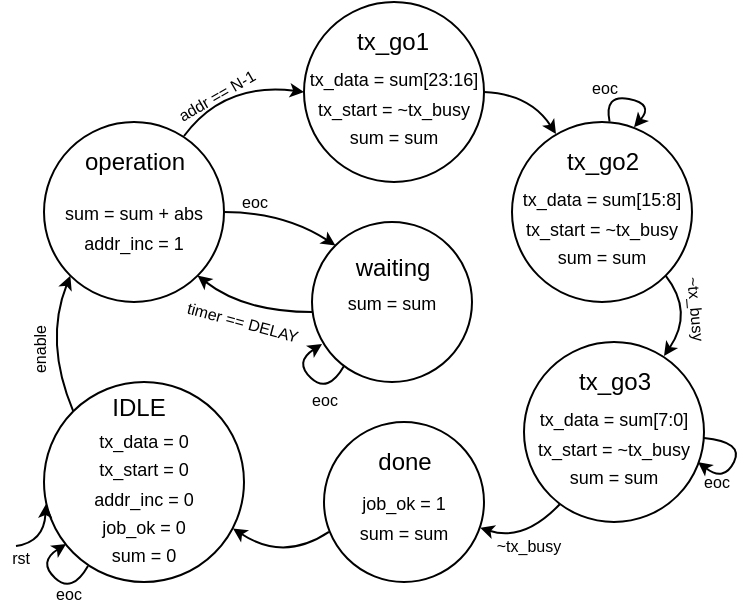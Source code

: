 <mxfile version="18.0.1" type="device"><diagram id="FJy5FRPqK0iOXxXGub66" name="Página-1"><mxGraphModel dx="494" dy="309" grid="1" gridSize="10" guides="1" tooltips="1" connect="1" arrows="1" fold="1" page="1" pageScale="1" pageWidth="827" pageHeight="1169" math="0" shadow="0"><root><mxCell id="0"/><mxCell id="1" parent="0"/><mxCell id="ZSKUgYTMxnMVodfeD36o-20" style="orthogonalLoop=1;jettySize=auto;html=1;exitX=0;exitY=0;exitDx=0;exitDy=0;fontSize=16;curved=1;entryX=0;entryY=1;entryDx=0;entryDy=0;endSize=4;startSize=4;" parent="1" source="ZSKUgYTMxnMVodfeD36o-1" target="ZSKUgYTMxnMVodfeD36o-5" edge="1"><mxGeometry relative="1" as="geometry"><mxPoint x="80" y="325" as="targetPoint"/><Array as="points"><mxPoint x="180" y="360"/></Array></mxGeometry></mxCell><mxCell id="ZSKUgYTMxnMVodfeD36o-1" value="&lt;font style=&quot;font-size: 9px;&quot;&gt;&lt;br&gt;tx_data = 0&lt;br&gt;tx_start = 0&lt;br&gt;addr_inc = 0&lt;br&gt;job_ok = 0&lt;br&gt;sum = 0&lt;/font&gt;" style="ellipse;whiteSpace=wrap;html=1;aspect=fixed;" parent="1" vertex="1"><mxGeometry x="180" y="380" width="100" height="100" as="geometry"/></mxCell><mxCell id="ZSKUgYTMxnMVodfeD36o-2" value="IDLE" style="text;html=1;align=center;verticalAlign=middle;resizable=0;points=[];autosize=1;strokeColor=none;fillColor=none;fontSize=12;" parent="1" vertex="1"><mxGeometry x="207" y="383" width="40" height="20" as="geometry"/></mxCell><mxCell id="Wb8mc65LCn-Je_PDvv7z-2" style="edgeStyle=none;curved=1;orthogonalLoop=1;jettySize=auto;html=1;exitX=1;exitY=0.5;exitDx=0;exitDy=0;entryX=0;entryY=0;entryDx=0;entryDy=0;fontSize=8;endSize=4;startSize=4;" parent="1" source="ZSKUgYTMxnMVodfeD36o-5" target="ZSKUgYTMxnMVodfeD36o-8" edge="1"><mxGeometry relative="1" as="geometry"><Array as="points"><mxPoint x="300" y="295"/></Array></mxGeometry></mxCell><mxCell id="Wb8mc65LCn-Je_PDvv7z-3" style="edgeStyle=none;curved=1;orthogonalLoop=1;jettySize=auto;html=1;entryX=0;entryY=0.5;entryDx=0;entryDy=0;fontSize=8;endSize=4;startSize=4;" parent="1" target="ZSKUgYTMxnMVodfeD36o-11" edge="1"><mxGeometry relative="1" as="geometry"><mxPoint x="250" y="257" as="sourcePoint"/><Array as="points"><mxPoint x="270" y="230"/></Array></mxGeometry></mxCell><mxCell id="ZSKUgYTMxnMVodfeD36o-5" value="&lt;font style=&quot;font-size: 9px;&quot;&gt;&lt;br&gt;sum = sum + abs&lt;br&gt;addr_inc = 1&lt;/font&gt;" style="ellipse;whiteSpace=wrap;html=1;aspect=fixed;" parent="1" vertex="1"><mxGeometry x="180" y="250" width="90" height="90" as="geometry"/></mxCell><mxCell id="ZSKUgYTMxnMVodfeD36o-6" value="operation" style="text;html=1;align=center;verticalAlign=middle;resizable=0;points=[];autosize=1;strokeColor=none;fillColor=none;fontSize=12;" parent="1" vertex="1"><mxGeometry x="190" y="260" width="70" height="20" as="geometry"/></mxCell><mxCell id="Wb8mc65LCn-Je_PDvv7z-6" style="edgeStyle=none;curved=1;orthogonalLoop=1;jettySize=auto;html=1;entryX=1;entryY=1;entryDx=0;entryDy=0;fontSize=8;endSize=4;startSize=4;" parent="1" target="ZSKUgYTMxnMVodfeD36o-5" edge="1"><mxGeometry relative="1" as="geometry"><mxPoint x="314" y="345" as="sourcePoint"/><Array as="points"><mxPoint x="280" y="345"/></Array></mxGeometry></mxCell><mxCell id="Wb8mc65LCn-Je_PDvv7z-10" style="edgeStyle=none;curved=1;orthogonalLoop=1;jettySize=auto;html=1;fontSize=8;startSize=4;endSize=4;entryX=0.063;entryY=0.763;entryDx=0;entryDy=0;entryPerimeter=0;" parent="1" target="ZSKUgYTMxnMVodfeD36o-8" edge="1"><mxGeometry relative="1" as="geometry"><mxPoint x="300" y="370" as="targetPoint"/><mxPoint x="330" y="372" as="sourcePoint"/><Array as="points"><mxPoint x="322" y="386"/><mxPoint x="305" y="370"/></Array></mxGeometry></mxCell><mxCell id="ZSKUgYTMxnMVodfeD36o-8" value="&lt;font style=&quot;font-size: 9px;&quot;&gt;sum = sum&lt;/font&gt;" style="ellipse;whiteSpace=wrap;html=1;aspect=fixed;" parent="1" vertex="1"><mxGeometry x="314" y="300" width="80" height="80" as="geometry"/></mxCell><mxCell id="ZSKUgYTMxnMVodfeD36o-9" value="waiting&lt;br&gt;" style="text;html=1;align=center;verticalAlign=middle;resizable=0;points=[];autosize=1;strokeColor=none;fillColor=none;fontSize=12;" parent="1" vertex="1"><mxGeometry x="329" y="313" width="50" height="20" as="geometry"/></mxCell><mxCell id="Wb8mc65LCn-Je_PDvv7z-8" style="edgeStyle=none;curved=1;orthogonalLoop=1;jettySize=auto;html=1;exitX=1;exitY=0.5;exitDx=0;exitDy=0;fontSize=8;startSize=4;endSize=4;" parent="1" source="ZSKUgYTMxnMVodfeD36o-11" edge="1"><mxGeometry relative="1" as="geometry"><mxPoint x="436" y="256" as="targetPoint"/><Array as="points"><mxPoint x="423" y="236"/></Array></mxGeometry></mxCell><mxCell id="ZSKUgYTMxnMVodfeD36o-11" value="&lt;font style=&quot;font-size: 9px;&quot;&gt;&lt;br&gt;tx_data = sum[23:16]&lt;br&gt;tx_start = ~tx_busy&lt;br&gt;sum = sum&lt;br&gt;&lt;/font&gt;" style="ellipse;whiteSpace=wrap;html=1;aspect=fixed;" parent="1" vertex="1"><mxGeometry x="310" y="190" width="90" height="90" as="geometry"/></mxCell><mxCell id="ZSKUgYTMxnMVodfeD36o-12" value="tx_go1" style="text;html=1;align=center;verticalAlign=middle;resizable=0;points=[];autosize=1;strokeColor=none;fillColor=none;fontSize=12;" parent="1" vertex="1"><mxGeometry x="329" y="200" width="50" height="20" as="geometry"/></mxCell><mxCell id="Wb8mc65LCn-Je_PDvv7z-9" style="edgeStyle=none;curved=1;orthogonalLoop=1;jettySize=auto;html=1;exitX=1;exitY=1;exitDx=0;exitDy=0;fontSize=8;startSize=4;endSize=4;" parent="1" source="ZSKUgYTMxnMVodfeD36o-13" edge="1"><mxGeometry relative="1" as="geometry"><mxPoint x="490" y="367" as="targetPoint"/><Array as="points"><mxPoint x="505" y="345"/></Array></mxGeometry></mxCell><mxCell id="ZSKUgYTMxnMVodfeD36o-13" value="&lt;font style=&quot;font-size: 9px;&quot;&gt;&lt;br&gt;tx_data = sum[15:8]&lt;br&gt;tx_start = ~tx_busy&lt;br&gt;sum = sum&lt;br&gt;&lt;/font&gt;" style="ellipse;whiteSpace=wrap;html=1;aspect=fixed;" parent="1" vertex="1"><mxGeometry x="414" y="250" width="90" height="90" as="geometry"/></mxCell><mxCell id="ZSKUgYTMxnMVodfeD36o-14" value="tx_go2" style="text;html=1;align=center;verticalAlign=middle;resizable=0;points=[];autosize=1;strokeColor=none;fillColor=none;fontSize=12;" parent="1" vertex="1"><mxGeometry x="434" y="260" width="50" height="20" as="geometry"/></mxCell><mxCell id="Wb8mc65LCn-Je_PDvv7z-16" style="edgeStyle=none;curved=1;orthogonalLoop=1;jettySize=auto;html=1;entryX=0.976;entryY=0.661;entryDx=0;entryDy=0;entryPerimeter=0;fontSize=8;startSize=4;endSize=4;" parent="1" target="ZSKUgYTMxnMVodfeD36o-17" edge="1"><mxGeometry relative="1" as="geometry"><mxPoint x="438" y="441" as="sourcePoint"/><Array as="points"><mxPoint x="420" y="460"/></Array></mxGeometry></mxCell><mxCell id="ZSKUgYTMxnMVodfeD36o-15" value="&lt;font style=&quot;font-size: 9px;&quot;&gt;&lt;br&gt;tx_data = sum[7:0]&lt;br&gt;tx_start = ~tx_busy&lt;br&gt;sum = sum&lt;br&gt;&lt;/font&gt;" style="ellipse;whiteSpace=wrap;html=1;aspect=fixed;" parent="1" vertex="1"><mxGeometry x="420" y="360" width="90" height="90" as="geometry"/></mxCell><mxCell id="ZSKUgYTMxnMVodfeD36o-16" value="tx_go3" style="text;html=1;align=center;verticalAlign=middle;resizable=0;points=[];autosize=1;strokeColor=none;fillColor=none;fontSize=12;" parent="1" vertex="1"><mxGeometry x="440" y="370" width="50" height="20" as="geometry"/></mxCell><mxCell id="Wb8mc65LCn-Je_PDvv7z-17" style="edgeStyle=none;curved=1;orthogonalLoop=1;jettySize=auto;html=1;exitX=0.031;exitY=0.687;exitDx=0;exitDy=0;entryX=0.945;entryY=0.732;entryDx=0;entryDy=0;entryPerimeter=0;fontSize=8;startSize=4;endSize=4;exitPerimeter=0;" parent="1" source="ZSKUgYTMxnMVodfeD36o-17" target="ZSKUgYTMxnMVodfeD36o-1" edge="1"><mxGeometry relative="1" as="geometry"><Array as="points"><mxPoint x="300" y="470"/></Array></mxGeometry></mxCell><mxCell id="ZSKUgYTMxnMVodfeD36o-17" value="&lt;br&gt;&lt;font style=&quot;font-size: 9px;&quot;&gt;job_ok = 1&lt;br&gt;sum = sum&lt;br&gt;&lt;/font&gt;" style="ellipse;whiteSpace=wrap;html=1;aspect=fixed;" parent="1" vertex="1"><mxGeometry x="320" y="400" width="80" height="80" as="geometry"/></mxCell><mxCell id="ZSKUgYTMxnMVodfeD36o-18" value="done" style="text;html=1;align=center;verticalAlign=middle;resizable=0;points=[];autosize=1;strokeColor=none;fillColor=none;fontSize=12;" parent="1" vertex="1"><mxGeometry x="340" y="410" width="40" height="20" as="geometry"/></mxCell><mxCell id="ZSKUgYTMxnMVodfeD36o-23" value="enable" style="text;html=1;align=center;verticalAlign=middle;resizable=0;points=[];autosize=1;strokeColor=none;fillColor=none;fontSize=8;rotation=-90;" parent="1" vertex="1"><mxGeometry x="158" y="354" width="40" height="20" as="geometry"/></mxCell><mxCell id="Wb8mc65LCn-Je_PDvv7z-4" value="addr == N-1" style="text;html=1;align=center;verticalAlign=middle;resizable=0;points=[];autosize=1;strokeColor=none;fillColor=none;fontSize=8;rotation=-30;" parent="1" vertex="1"><mxGeometry x="236" y="227" width="60" height="20" as="geometry"/></mxCell><mxCell id="Wb8mc65LCn-Je_PDvv7z-5" value="eoc" style="text;html=1;align=center;verticalAlign=middle;resizable=0;points=[];autosize=1;strokeColor=none;fillColor=none;fontSize=8;rotation=0;" parent="1" vertex="1"><mxGeometry x="270" y="280" width="30" height="20" as="geometry"/></mxCell><mxCell id="Wb8mc65LCn-Je_PDvv7z-7" value="timer == DELAY" style="text;html=1;align=center;verticalAlign=middle;resizable=0;points=[];autosize=1;strokeColor=none;fillColor=none;fontSize=8;rotation=15;" parent="1" vertex="1"><mxGeometry x="244" y="340" width="70" height="20" as="geometry"/></mxCell><mxCell id="Wb8mc65LCn-Je_PDvv7z-11" value="eoc" style="text;html=1;align=center;verticalAlign=middle;resizable=0;points=[];autosize=1;strokeColor=none;fillColor=none;fontSize=8;rotation=0;" parent="1" vertex="1"><mxGeometry x="305" y="379" width="30" height="20" as="geometry"/></mxCell><mxCell id="Wb8mc65LCn-Je_PDvv7z-14" style="edgeStyle=none;curved=1;orthogonalLoop=1;jettySize=auto;html=1;fontSize=8;startSize=4;endSize=4;entryX=0.063;entryY=0.763;entryDx=0;entryDy=0;entryPerimeter=0;" parent="1" edge="1"><mxGeometry relative="1" as="geometry"><mxPoint x="191.04" y="461.0" as="targetPoint"/><mxPoint x="202" y="471.96" as="sourcePoint"/><Array as="points"><mxPoint x="194" y="485.96"/><mxPoint x="177" y="469.96"/></Array></mxGeometry></mxCell><mxCell id="Wb8mc65LCn-Je_PDvv7z-15" value="eoc" style="text;html=1;align=center;verticalAlign=middle;resizable=0;points=[];autosize=1;strokeColor=none;fillColor=none;fontSize=8;rotation=0;" parent="1" vertex="1"><mxGeometry x="177" y="476" width="30" height="20" as="geometry"/></mxCell><mxCell id="Wb8mc65LCn-Je_PDvv7z-19" value="~tx_busy" style="text;html=1;align=center;verticalAlign=middle;resizable=0;points=[];autosize=1;strokeColor=none;fillColor=none;fontSize=8;rotation=85;" parent="1" vertex="1"><mxGeometry x="481" y="333" width="50" height="20" as="geometry"/></mxCell><mxCell id="Wb8mc65LCn-Je_PDvv7z-20" style="edgeStyle=none;curved=1;orthogonalLoop=1;jettySize=auto;html=1;exitX=0.542;exitY=-0.002;exitDx=0;exitDy=0;entryX=0.678;entryY=0.029;entryDx=0;entryDy=0;entryPerimeter=0;fontSize=8;startSize=4;endSize=4;exitPerimeter=0;" parent="1" source="ZSKUgYTMxnMVodfeD36o-13" target="ZSKUgYTMxnMVodfeD36o-13" edge="1"><mxGeometry relative="1" as="geometry"><Array as="points"><mxPoint x="460" y="236"/><mxPoint x="485" y="241"/></Array></mxGeometry></mxCell><mxCell id="Wb8mc65LCn-Je_PDvv7z-21" value="eoc" style="text;html=1;align=center;verticalAlign=middle;resizable=0;points=[];autosize=1;strokeColor=none;fillColor=none;fontSize=8;rotation=0;" parent="1" vertex="1"><mxGeometry x="445" y="223" width="30" height="20" as="geometry"/></mxCell><mxCell id="Wb8mc65LCn-Je_PDvv7z-24" value="~tx_busy" style="text;html=1;align=center;verticalAlign=middle;resizable=0;points=[];autosize=1;strokeColor=none;fillColor=none;fontSize=8;rotation=0;" parent="1" vertex="1"><mxGeometry x="397" y="452" width="50" height="20" as="geometry"/></mxCell><mxCell id="Wb8mc65LCn-Je_PDvv7z-25" style="edgeStyle=none;curved=1;orthogonalLoop=1;jettySize=auto;html=1;fontSize=8;startSize=4;endSize=4;" parent="1" edge="1"><mxGeometry relative="1" as="geometry"><mxPoint x="510" y="408" as="sourcePoint"/><mxPoint x="507" y="420" as="targetPoint"/><Array as="points"><mxPoint x="530" y="410"/><mxPoint x="520" y="430"/></Array></mxGeometry></mxCell><mxCell id="Wb8mc65LCn-Je_PDvv7z-26" value="eoc" style="text;html=1;align=center;verticalAlign=middle;resizable=0;points=[];autosize=1;strokeColor=none;fillColor=none;fontSize=8;rotation=0;" parent="1" vertex="1"><mxGeometry x="501" y="420" width="30" height="20" as="geometry"/></mxCell><mxCell id="2xMPWuyHotBU4vFx7CbM-1" value="" style="endArrow=classic;html=1;fontSize=9;startSize=4;endSize=4;curved=1;" edge="1" parent="1"><mxGeometry width="50" height="50" relative="1" as="geometry"><mxPoint x="166" y="462" as="sourcePoint"/><mxPoint x="181" y="441" as="targetPoint"/><Array as="points"><mxPoint x="180" y="460"/></Array></mxGeometry></mxCell><mxCell id="2xMPWuyHotBU4vFx7CbM-2" value="rst" style="text;html=1;align=center;verticalAlign=middle;resizable=0;points=[];autosize=1;strokeColor=none;fillColor=none;fontSize=8;rotation=0;" vertex="1" parent="1"><mxGeometry x="158" y="458" width="20" height="20" as="geometry"/></mxCell></root></mxGraphModel></diagram></mxfile>
